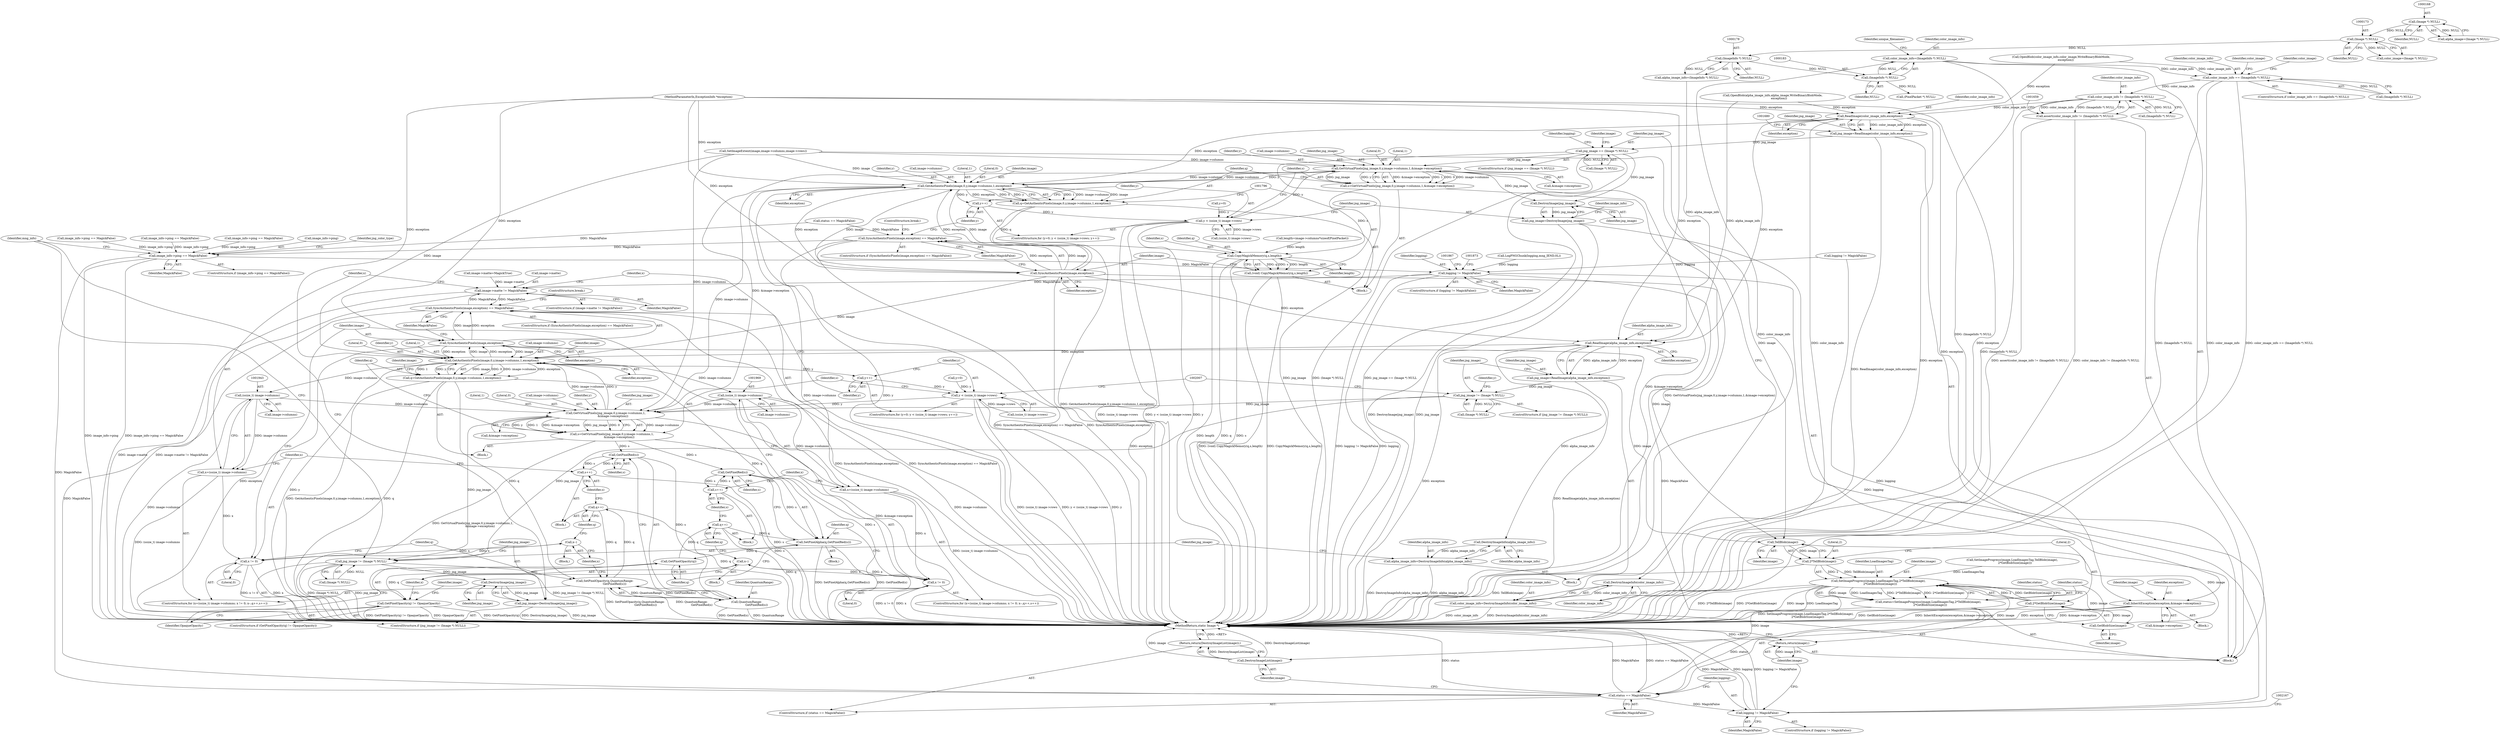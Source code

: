 digraph "0_ImageMagick_3320955045e5a2a22c13a04fa9422bb809e75eda@pointer" {
"1000180" [label="(Call,color_image_info=(ImageInfo *) NULL)"];
"1000182" [label="(Call,(ImageInfo *) NULL)"];
"1000177" [label="(Call,(ImageInfo *) NULL)"];
"1000172" [label="(Call,(Image *) NULL)"];
"1000167" [label="(Call,(Image *) NULL)"];
"1001599" [label="(Call,color_image_info == (ImageInfo *) NULL)"];
"1001653" [label="(Call,color_image_info != (ImageInfo *) NULL)"];
"1001652" [label="(Call,assert(color_image_info != (ImageInfo *) NULL))"];
"1001676" [label="(Call,ReadImage(color_image_info,exception))"];
"1001674" [label="(Call,jng_image=ReadImage(color_image_info,exception))"];
"1001696" [label="(Call,jng_image == (Image *) NULL)"];
"1001772" [label="(Call,GetVirtualPixels(jng_image,0,y,image->columns,1,&image->exception))"];
"1001770" [label="(Call,s=GetVirtualPixels(jng_image,0,y,image->columns,1,&image->exception))"];
"1001797" [label="(Call,CopyMagickMemory(q,s,length))"];
"1001795" [label="(Call,(void) CopyMagickMemory(q,s,length))"];
"1001786" [label="(Call,GetAuthenticPixels(image,0,y,image->columns,1,exception))"];
"1001767" [label="(Call,y++)"];
"1001760" [label="(Call,y < (ssize_t) image->rows)"];
"1001784" [label="(Call,q=GetAuthenticPixels(image,0,y,image->columns,1,exception))"];
"1001803" [label="(Call,SyncAuthenticPixels(image,exception))"];
"1001802" [label="(Call,SyncAuthenticPixels(image,exception) == MagickFalse)"];
"1001813" [label="(Call,image_info->ping == MagickFalse)"];
"1001863" [label="(Call,logging != MagickFalse)"];
"1001934" [label="(Call,image->matte != MagickFalse)"];
"1002000" [label="(Call,SyncAuthenticPixels(image,exception) == MagickFalse)"];
"1002156" [label="(Call,status == MagickFalse)"];
"1002163" [label="(Call,logging != MagickFalse)"];
"1001885" [label="(Call,ReadImage(alpha_image_info,exception))"];
"1001883" [label="(Call,jng_image=ReadImage(alpha_image_info,exception))"];
"1001889" [label="(Call,jng_image != (Image *) NULL)"];
"1001910" [label="(Call,GetVirtualPixels(jng_image,0,y,image->columns,1,\n                &image->exception))"];
"1001908" [label="(Call,s=GetVirtualPixels(jng_image,0,y,image->columns,1,\n                &image->exception))"];
"1001962" [label="(Call,GetPixelRed(s))"];
"1001956" [label="(Call,s++)"];
"1001960" [label="(Call,QuantumRange-\n                      GetPixelRed(s))"];
"1001958" [label="(Call,SetPixelOpacity(q,QuantumRange-\n                      GetPixelRed(s)))"];
"1001954" [label="(Call,q++)"];
"1001987" [label="(Call,GetPixelRed(s))"];
"1001982" [label="(Call,s++)"];
"1001985" [label="(Call,SetPixelAlpha(q,GetPixelRed(s)))"];
"1001991" [label="(Call,GetPixelOpacity(q))"];
"1001980" [label="(Call,q++)"];
"1001990" [label="(Call,GetPixelOpacity(q) != OpaqueOpacity)"];
"1001924" [label="(Call,GetAuthenticPixels(image,0,y,image->columns,1,exception))"];
"1001905" [label="(Call,y++)"];
"1001898" [label="(Call,y < (ssize_t) image->rows)"];
"1001922" [label="(Call,q=GetAuthenticPixels(image,0,y,image->columns,1,exception))"];
"1001942" [label="(Call,(ssize_t) image->columns)"];
"1001940" [label="(Call,x=(ssize_t) image->columns)"];
"1001947" [label="(Call,x != 0)"];
"1001951" [label="(Call,x--)"];
"1001968" [label="(Call,(ssize_t) image->columns)"];
"1001966" [label="(Call,x=(ssize_t) image->columns)"];
"1001973" [label="(Call,x != 0)"];
"1001977" [label="(Call,x--)"];
"1002001" [label="(Call,SyncAuthenticPixels(image,exception))"];
"1002149" [label="(Call,TellBlob(image))"];
"1002147" [label="(Call,2*TellBlob(image))"];
"1002144" [label="(Call,SetImageProgress(image,LoadImagesTag,2*TellBlob(image),\n    2*GetBlobSize(image)))"];
"1002142" [label="(Call,status=SetImageProgress(image,LoadImagesTag,2*TellBlob(image),\n    2*GetBlobSize(image)))"];
"1002160" [label="(Call,DestroyImageList(image))"];
"1002159" [label="(Return,return(DestroyImageList(image));)"];
"1002173" [label="(Return,return(image);)"];
"1002153" [label="(Call,GetBlobSize(image))"];
"1002151" [label="(Call,2*GetBlobSize(image))"];
"1002023" [label="(Call,jng_image != (Image *) NULL)"];
"1002030" [label="(Call,DestroyImage(jng_image))"];
"1002028" [label="(Call,jng_image=DestroyImage(jng_image))"];
"1002020" [label="(Call,DestroyImageInfo(alpha_image_info))"];
"1002018" [label="(Call,alpha_image_info=DestroyImageInfo(alpha_image_info))"];
"1001810" [label="(Call,DestroyImage(jng_image))"];
"1001808" [label="(Call,jng_image=DestroyImage(jng_image))"];
"1001693" [label="(Call,DestroyImageInfo(color_image_info))"];
"1001691" [label="(Call,color_image_info=DestroyImageInfo(color_image_info))"];
"1001747" [label="(Call,InheritException(exception,&image->exception))"];
"1001724" [label="(Call,length=image->columns*sizeof(PixelPacket))"];
"1001770" [label="(Call,s=GetVirtualPixels(jng_image,0,y,image->columns,1,&image->exception))"];
"1001979" [label="(Block,)"];
"1000180" [label="(Call,color_image_info=(ImageInfo *) NULL)"];
"1001905" [label="(Call,y++)"];
"1002031" [label="(Identifier,jng_image)"];
"1002173" [label="(Return,return(image);)"];
"1001988" [label="(Identifier,s)"];
"1001993" [label="(Identifier,OpaqueOpacity)"];
"1001894" [label="(ControlStructure,for (y=0; y < (ssize_t) image->rows; y++))"];
"1001776" [label="(Call,image->columns)"];
"1001975" [label="(Literal,0)"];
"1002023" [label="(Call,jng_image != (Image *) NULL)"];
"1001801" [label="(ControlStructure,if (SyncAuthenticPixels(image,exception) == MagickFalse))"];
"1000177" [label="(Call,(ImageInfo *) NULL)"];
"1001862" [label="(ControlStructure,if (logging != MagickFalse))"];
"1000664" [label="(Call,OpenBlob(color_image_info,color_image,WriteBinaryBlobMode,\n          exception))"];
"1002158" [label="(Identifier,MagickFalse)"];
"1001705" [label="(Call,logging != MagickFalse)"];
"1001906" [label="(Identifier,y)"];
"1001913" [label="(Identifier,y)"];
"1001748" [label="(Identifier,exception)"];
"1001907" [label="(Block,)"];
"1001947" [label="(Call,x != 0)"];
"1001676" [label="(Call,ReadImage(color_image_info,exception))"];
"1001923" [label="(Identifier,q)"];
"1001956" [label="(Call,s++)"];
"1001960" [label="(Call,QuantumRange-\n                      GetPixelRed(s))"];
"1001978" [label="(Identifier,x)"];
"1002175" [label="(MethodReturn,static Image *)"];
"1001896" [label="(Identifier,y)"];
"1001918" [label="(Call,&image->exception)"];
"1001675" [label="(Identifier,jng_image)"];
"1001810" [label="(Call,DestroyImage(jng_image))"];
"1001768" [label="(Identifier,y)"];
"1000920" [label="(Call,image_info->ping == MagickFalse)"];
"1001963" [label="(Identifier,s)"];
"1002148" [label="(Literal,2)"];
"1001886" [label="(Identifier,alpha_image_info)"];
"1001607" [label="(Identifier,color_image)"];
"1001698" [label="(Call,(Image *) NULL)"];
"1001697" [label="(Identifier,jng_image)"];
"1001990" [label="(Call,GetPixelOpacity(q) != OpaqueOpacity)"];
"1001940" [label="(Call,x=(ssize_t) image->columns)"];
"1002159" [label="(Return,return(DestroyImageList(image));)"];
"1001655" [label="(Call,(ImageInfo *) NULL)"];
"1001678" [label="(Identifier,exception)"];
"1001600" [label="(Identifier,color_image_info)"];
"1001674" [label="(Call,jng_image=ReadImage(color_image_info,exception))"];
"1001924" [label="(Call,GetAuthenticPixels(image,0,y,image->columns,1,exception))"];
"1001865" [label="(Identifier,MagickFalse)"];
"1001900" [label="(Call,(ssize_t) image->rows)"];
"1001598" [label="(ControlStructure,if (color_image_info == (ImageInfo *) NULL))"];
"1001743" [label="(Call,status == MagickFalse)"];
"1001989" [label="(ControlStructure,if (GetPixelOpacity(q) != OpaqueOpacity))"];
"1002018" [label="(Call,alpha_image_info=DestroyImageInfo(alpha_image_info))"];
"1002021" [label="(Identifier,alpha_image_info)"];
"1001773" [label="(Identifier,jng_image)"];
"1001762" [label="(Call,(ssize_t) image->rows)"];
"1001898" [label="(Call,y < (ssize_t) image->rows)"];
"1001908" [label="(Call,s=GetVirtualPixels(jng_image,0,y,image->columns,1,\n                &image->exception))"];
"1001968" [label="(Call,(ssize_t) image->columns)"];
"1001891" [label="(Call,(Image *) NULL)"];
"1001693" [label="(Call,DestroyImageInfo(color_image_info))"];
"1001789" [label="(Identifier,y)"];
"1001961" [label="(Identifier,QuantumRange)"];
"1001787" [label="(Identifier,image)"];
"1001774" [label="(Literal,0)"];
"1001703" [label="(Identifier,image)"];
"1002153" [label="(Call,GetBlobSize(image))"];
"1002157" [label="(Identifier,status)"];
"1001779" [label="(Literal,1)"];
"1001962" [label="(Call,GetPixelRed(s))"];
"1001817" [label="(Identifier,MagickFalse)"];
"1001807" [label="(ControlStructure,break;)"];
"1001944" [label="(Call,image->columns)"];
"1001888" [label="(ControlStructure,if (jng_image != (Image *) NULL))"];
"1001803" [label="(Call,SyncAuthenticPixels(image,exception))"];
"1000181" [label="(Identifier,color_image_info)"];
"1001734" [label="(Call,SetImageExtent(image,image->columns,image->rows))"];
"1001928" [label="(Call,image->columns)"];
"1002002" [label="(Identifier,image)"];
"1001987" [label="(Call,GetPixelRed(s))"];
"1001959" [label="(Identifier,q)"];
"1002029" [label="(Identifier,jng_image)"];
"1001691" [label="(Call,color_image_info=DestroyImageInfo(color_image_info))"];
"1001775" [label="(Identifier,y)"];
"1000170" [label="(Call,color_image=(Image *) NULL)"];
"1001899" [label="(Identifier,y)"];
"1001786" [label="(Call,GetAuthenticPixels(image,0,y,image->columns,1,exception))"];
"1001985" [label="(Call,SetPixelAlpha(q,GetPixelRed(s)))"];
"1002005" [label="(ControlStructure,break;)"];
"1001938" [label="(Identifier,MagickFalse)"];
"1001883" [label="(Call,jng_image=ReadImage(alpha_image_info,exception))"];
"1001951" [label="(Call,x--)"];
"1001973" [label="(Call,x != 0)"];
"1001790" [label="(Call,image->columns)"];
"1001976" [label="(Block,)"];
"1001934" [label="(Call,image->matte != MagickFalse)"];
"1001981" [label="(Identifier,q)"];
"1001795" [label="(Call,(void) CopyMagickMemory(q,s,length))"];
"1002156" [label="(Call,status == MagickFalse)"];
"1001911" [label="(Identifier,jng_image)"];
"1001980" [label="(Call,q++)"];
"1001811" [label="(Identifier,jng_image)"];
"1001933" [label="(ControlStructure,if (image->matte != MagickFalse))"];
"1001755" [label="(Identifier,image)"];
"1002028" [label="(Call,jng_image=DestroyImage(jng_image))"];
"1002164" [label="(Identifier,logging)"];
"1000757" [label="(Call,OpenBlob(alpha_image_info,alpha_image,WriteBinaryBlobMode,\n              exception))"];
"1001942" [label="(Call,(ssize_t) image->columns)"];
"1001996" [label="(Identifier,image)"];
"1002030" [label="(Call,DestroyImage(jng_image))"];
"1000182" [label="(Call,(ImageInfo *) NULL)"];
"1000172" [label="(Call,(Image *) NULL)"];
"1001695" [label="(ControlStructure,if (jng_image == (Image *) NULL))"];
"1001948" [label="(Identifier,x)"];
"1001958" [label="(Call,SetPixelOpacity(q,QuantumRange-\n                      GetPixelRed(s)))"];
"1002146" [label="(Identifier,LoadImagesTag)"];
"1002154" [label="(Identifier,image)"];
"1000184" [label="(Identifier,NULL)"];
"1001767" [label="(Call,y++)"];
"1002165" [label="(Identifier,MagickFalse)"];
"1001838" [label="(Call,LogPNGChunk(logging,mng_IEND,0L))"];
"1001006" [label="(Call,image_info->ping == MagickFalse)"];
"1001889" [label="(Call,jng_image != (Image *) NULL)"];
"1001653" [label="(Call,color_image_info != (ImageInfo *) NULL)"];
"1001966" [label="(Call,x=(ssize_t) image->columns)"];
"1001804" [label="(Identifier,image)"];
"1001785" [label="(Identifier,q)"];
"1001772" [label="(Call,GetVirtualPixels(jng_image,0,y,image->columns,1,&image->exception))"];
"1001983" [label="(Identifier,s)"];
"1001925" [label="(Identifier,image)"];
"1001895" [label="(Call,y=0)"];
"1001799" [label="(Identifier,s)"];
"1001812" [label="(ControlStructure,if (image_info->ping == MagickFalse))"];
"1001806" [label="(Identifier,MagickFalse)"];
"1001982" [label="(Call,s++)"];
"1002161" [label="(Identifier,image)"];
"1002162" [label="(ControlStructure,if (logging != MagickFalse))"];
"1001863" [label="(Call,logging != MagickFalse)"];
"1001917" [label="(Literal,1)"];
"1001970" [label="(Call,image->columns)"];
"1002155" [label="(ControlStructure,if (status == MagickFalse))"];
"1001814" [label="(Call,image_info->ping)"];
"1001784" [label="(Call,q=GetAuthenticPixels(image,0,y,image->columns,1,exception))"];
"1002142" [label="(Call,status=SetImageProgress(image,LoadImagesTag,2*TellBlob(image),\n    2*GetBlobSize(image)))"];
"1000167" [label="(Call,(Image *) NULL)"];
"1001890" [label="(Identifier,jng_image)"];
"1001746" [label="(Block,)"];
"1000169" [label="(Identifier,NULL)"];
"1000120" [label="(MethodParameterIn,ExceptionInfo *exception)"];
"1001823" [label="(Block,)"];
"1001955" [label="(Identifier,q)"];
"1002003" [label="(Identifier,exception)"];
"1001793" [label="(Literal,1)"];
"1001887" [label="(Identifier,exception)"];
"1001771" [label="(Identifier,s)"];
"1001798" [label="(Identifier,q)"];
"1002001" [label="(Call,SyncAuthenticPixels(image,exception))"];
"1001757" [label="(Call,y=0)"];
"1001954" [label="(Call,q++)"];
"1002035" [label="(Identifier,mng_info)"];
"1000186" [label="(Identifier,unique_filenames)"];
"1001977" [label="(Call,x--)"];
"1001800" [label="(Identifier,length)"];
"1001912" [label="(Literal,0)"];
"1001696" [label="(Call,jng_image == (Image *) NULL)"];
"1001984" [label="(Block,)"];
"1002152" [label="(Literal,2)"];
"1002145" [label="(Identifier,image)"];
"1002004" [label="(Identifier,MagickFalse)"];
"1001949" [label="(Literal,0)"];
"1001935" [label="(Call,image->matte)"];
"1001694" [label="(Identifier,color_image_info)"];
"1002174" [label="(Identifier,image)"];
"1001677" [label="(Identifier,color_image_info)"];
"1002151" [label="(Call,2*GetBlobSize(image))"];
"1002163" [label="(Call,logging != MagickFalse)"];
"1002000" [label="(Call,SyncAuthenticPixels(image,exception) == MagickFalse)"];
"1001760" [label="(Call,y < (ssize_t) image->rows)"];
"1001885" [label="(Call,ReadImage(alpha_image_info,exception))"];
"1001952" [label="(Identifier,x)"];
"1002149" [label="(Call,TellBlob(image))"];
"1000252" [label="(Call,SetImageProgress(image,LoadImagesTag,TellBlob(image),\n      2*GetBlobSize(image)))"];
"1001747" [label="(Call,InheritException(exception,&image->exception))"];
"1001797" [label="(Call,CopyMagickMemory(q,s,length))"];
"1001780" [label="(Call,&image->exception)"];
"1001941" [label="(Identifier,x)"];
"1001914" [label="(Call,image->columns)"];
"1002150" [label="(Identifier,image)"];
"1001967" [label="(Identifier,x)"];
"1001756" [label="(ControlStructure,for (y=0; y < (ssize_t) image->rows; y++))"];
"1001813" [label="(Call,image_info->ping == MagickFalse)"];
"1002147" [label="(Call,2*TellBlob(image))"];
"1001821" [label="(Identifier,jng_color_type)"];
"1000165" [label="(Call,alpha_image=(Image *) NULL)"];
"1001992" [label="(Identifier,q)"];
"1002022" [label="(ControlStructure,if (jng_image != (Image *) NULL))"];
"1001622" [label="(Identifier,color_image)"];
"1001601" [label="(Call,(ImageInfo *) NULL)"];
"1002143" [label="(Identifier,status)"];
"1001965" [label="(ControlStructure,for (x=(ssize_t) image->columns; x != 0; x--,q++,s++))"];
"1001957" [label="(Identifier,s)"];
"1001652" [label="(Call,assert(color_image_info != (ImageInfo *) NULL))"];
"1001802" [label="(Call,SyncAuthenticPixels(image,exception) == MagickFalse)"];
"1002024" [label="(Identifier,jng_image)"];
"1000179" [label="(Identifier,NULL)"];
"1001994" [label="(Call,image->matte=MagickTrue)"];
"1001986" [label="(Identifier,q)"];
"1001884" [label="(Identifier,jng_image)"];
"1001939" [label="(ControlStructure,for (x=(ssize_t) image->columns; x != 0; x--,q++,s++))"];
"1001794" [label="(Identifier,exception)"];
"1001932" [label="(Identifier,exception)"];
"1001692" [label="(Identifier,color_image_info)"];
"1002019" [label="(Identifier,alpha_image_info)"];
"1001808" [label="(Call,jng_image=DestroyImage(jng_image))"];
"1001599" [label="(Call,color_image_info == (ImageInfo *) NULL)"];
"1001926" [label="(Literal,0)"];
"1001706" [label="(Identifier,logging)"];
"1001927" [label="(Identifier,y)"];
"1000174" [label="(Identifier,NULL)"];
"1001654" [label="(Identifier,color_image_info)"];
"1002020" [label="(Call,DestroyImageInfo(alpha_image_info))"];
"1002144" [label="(Call,SetImageProgress(image,LoadImagesTag,2*TellBlob(image),\n    2*GetBlobSize(image)))"];
"1002025" [label="(Call,(Image *) NULL)"];
"1001769" [label="(Block,)"];
"1000121" [label="(Block,)"];
"1001761" [label="(Identifier,y)"];
"1001864" [label="(Identifier,logging)"];
"1002160" [label="(Call,DestroyImageList(image))"];
"1000683" [label="(Call,image_info->ping == MagickFalse)"];
"1001999" [label="(ControlStructure,if (SyncAuthenticPixels(image,exception) == MagickFalse))"];
"1000175" [label="(Call,alpha_image_info=(ImageInfo *) NULL)"];
"1001910" [label="(Call,GetVirtualPixels(jng_image,0,y,image->columns,1,\n                &image->exception))"];
"1001953" [label="(Block,)"];
"1001815" [label="(Identifier,image_info)"];
"1001950" [label="(Block,)"];
"1001805" [label="(Identifier,exception)"];
"1001909" [label="(Identifier,s)"];
"1001991" [label="(Call,GetPixelOpacity(q))"];
"1000203" [label="(Call,(PixelPacket *) NULL)"];
"1001931" [label="(Literal,1)"];
"1001936" [label="(Identifier,image)"];
"1001788" [label="(Literal,0)"];
"1001809" [label="(Identifier,jng_image)"];
"1001974" [label="(Identifier,x)"];
"1001749" [label="(Call,&image->exception)"];
"1001922" [label="(Call,q=GetAuthenticPixels(image,0,y,image->columns,1,exception))"];
"1000180" -> "1000121"  [label="AST: "];
"1000180" -> "1000182"  [label="CFG: "];
"1000181" -> "1000180"  [label="AST: "];
"1000182" -> "1000180"  [label="AST: "];
"1000186" -> "1000180"  [label="CFG: "];
"1000180" -> "1002175"  [label="DDG: (ImageInfo *) NULL"];
"1000180" -> "1002175"  [label="DDG: color_image_info"];
"1000182" -> "1000180"  [label="DDG: NULL"];
"1000180" -> "1001599"  [label="DDG: color_image_info"];
"1000182" -> "1000184"  [label="CFG: "];
"1000183" -> "1000182"  [label="AST: "];
"1000184" -> "1000182"  [label="AST: "];
"1000177" -> "1000182"  [label="DDG: NULL"];
"1000182" -> "1000203"  [label="DDG: NULL"];
"1000177" -> "1000175"  [label="AST: "];
"1000177" -> "1000179"  [label="CFG: "];
"1000178" -> "1000177"  [label="AST: "];
"1000179" -> "1000177"  [label="AST: "];
"1000175" -> "1000177"  [label="CFG: "];
"1000177" -> "1000175"  [label="DDG: NULL"];
"1000172" -> "1000177"  [label="DDG: NULL"];
"1000172" -> "1000170"  [label="AST: "];
"1000172" -> "1000174"  [label="CFG: "];
"1000173" -> "1000172"  [label="AST: "];
"1000174" -> "1000172"  [label="AST: "];
"1000170" -> "1000172"  [label="CFG: "];
"1000172" -> "1000170"  [label="DDG: NULL"];
"1000167" -> "1000172"  [label="DDG: NULL"];
"1000167" -> "1000165"  [label="AST: "];
"1000167" -> "1000169"  [label="CFG: "];
"1000168" -> "1000167"  [label="AST: "];
"1000169" -> "1000167"  [label="AST: "];
"1000165" -> "1000167"  [label="CFG: "];
"1000167" -> "1000165"  [label="DDG: NULL"];
"1001599" -> "1001598"  [label="AST: "];
"1001599" -> "1001601"  [label="CFG: "];
"1001600" -> "1001599"  [label="AST: "];
"1001601" -> "1001599"  [label="AST: "];
"1001607" -> "1001599"  [label="CFG: "];
"1001622" -> "1001599"  [label="CFG: "];
"1001599" -> "1002175"  [label="DDG: color_image_info"];
"1001599" -> "1002175"  [label="DDG: color_image_info == (ImageInfo *) NULL"];
"1001599" -> "1002175"  [label="DDG: (ImageInfo *) NULL"];
"1000664" -> "1001599"  [label="DDG: color_image_info"];
"1001601" -> "1001599"  [label="DDG: NULL"];
"1001599" -> "1001653"  [label="DDG: color_image_info"];
"1001653" -> "1001652"  [label="AST: "];
"1001653" -> "1001655"  [label="CFG: "];
"1001654" -> "1001653"  [label="AST: "];
"1001655" -> "1001653"  [label="AST: "];
"1001652" -> "1001653"  [label="CFG: "];
"1001653" -> "1002175"  [label="DDG: (ImageInfo *) NULL"];
"1001653" -> "1001652"  [label="DDG: color_image_info"];
"1001653" -> "1001652"  [label="DDG: (ImageInfo *) NULL"];
"1001655" -> "1001653"  [label="DDG: NULL"];
"1001653" -> "1001676"  [label="DDG: color_image_info"];
"1001652" -> "1000121"  [label="AST: "];
"1001659" -> "1001652"  [label="CFG: "];
"1001652" -> "1002175"  [label="DDG: color_image_info != (ImageInfo *) NULL"];
"1001652" -> "1002175"  [label="DDG: assert(color_image_info != (ImageInfo *) NULL)"];
"1001676" -> "1001674"  [label="AST: "];
"1001676" -> "1001678"  [label="CFG: "];
"1001677" -> "1001676"  [label="AST: "];
"1001678" -> "1001676"  [label="AST: "];
"1001674" -> "1001676"  [label="CFG: "];
"1001676" -> "1002175"  [label="DDG: exception"];
"1001676" -> "1001674"  [label="DDG: color_image_info"];
"1001676" -> "1001674"  [label="DDG: exception"];
"1000664" -> "1001676"  [label="DDG: exception"];
"1000757" -> "1001676"  [label="DDG: exception"];
"1000120" -> "1001676"  [label="DDG: exception"];
"1001676" -> "1001693"  [label="DDG: color_image_info"];
"1001676" -> "1001747"  [label="DDG: exception"];
"1001676" -> "1001786"  [label="DDG: exception"];
"1001676" -> "1001885"  [label="DDG: exception"];
"1001674" -> "1000121"  [label="AST: "];
"1001675" -> "1001674"  [label="AST: "];
"1001680" -> "1001674"  [label="CFG: "];
"1001674" -> "1002175"  [label="DDG: ReadImage(color_image_info,exception)"];
"1001674" -> "1001696"  [label="DDG: jng_image"];
"1001696" -> "1001695"  [label="AST: "];
"1001696" -> "1001698"  [label="CFG: "];
"1001697" -> "1001696"  [label="AST: "];
"1001698" -> "1001696"  [label="AST: "];
"1001703" -> "1001696"  [label="CFG: "];
"1001706" -> "1001696"  [label="CFG: "];
"1001696" -> "1002175"  [label="DDG: jng_image == (Image *) NULL"];
"1001696" -> "1002175"  [label="DDG: jng_image"];
"1001696" -> "1002175"  [label="DDG: (Image *) NULL"];
"1001698" -> "1001696"  [label="DDG: NULL"];
"1001696" -> "1001772"  [label="DDG: jng_image"];
"1001696" -> "1001810"  [label="DDG: jng_image"];
"1001772" -> "1001770"  [label="AST: "];
"1001772" -> "1001780"  [label="CFG: "];
"1001773" -> "1001772"  [label="AST: "];
"1001774" -> "1001772"  [label="AST: "];
"1001775" -> "1001772"  [label="AST: "];
"1001776" -> "1001772"  [label="AST: "];
"1001779" -> "1001772"  [label="AST: "];
"1001780" -> "1001772"  [label="AST: "];
"1001770" -> "1001772"  [label="CFG: "];
"1001772" -> "1002175"  [label="DDG: &image->exception"];
"1001772" -> "1001770"  [label="DDG: &image->exception"];
"1001772" -> "1001770"  [label="DDG: 1"];
"1001772" -> "1001770"  [label="DDG: 0"];
"1001772" -> "1001770"  [label="DDG: image->columns"];
"1001772" -> "1001770"  [label="DDG: jng_image"];
"1001772" -> "1001770"  [label="DDG: y"];
"1001760" -> "1001772"  [label="DDG: y"];
"1001786" -> "1001772"  [label="DDG: image->columns"];
"1001734" -> "1001772"  [label="DDG: image->columns"];
"1001772" -> "1001786"  [label="DDG: y"];
"1001772" -> "1001786"  [label="DDG: image->columns"];
"1001772" -> "1001810"  [label="DDG: jng_image"];
"1001772" -> "1001910"  [label="DDG: &image->exception"];
"1001770" -> "1001769"  [label="AST: "];
"1001771" -> "1001770"  [label="AST: "];
"1001785" -> "1001770"  [label="CFG: "];
"1001770" -> "1002175"  [label="DDG: GetVirtualPixels(jng_image,0,y,image->columns,1,&image->exception)"];
"1001770" -> "1001797"  [label="DDG: s"];
"1001797" -> "1001795"  [label="AST: "];
"1001797" -> "1001800"  [label="CFG: "];
"1001798" -> "1001797"  [label="AST: "];
"1001799" -> "1001797"  [label="AST: "];
"1001800" -> "1001797"  [label="AST: "];
"1001795" -> "1001797"  [label="CFG: "];
"1001797" -> "1002175"  [label="DDG: length"];
"1001797" -> "1002175"  [label="DDG: q"];
"1001797" -> "1002175"  [label="DDG: s"];
"1001797" -> "1001795"  [label="DDG: q"];
"1001797" -> "1001795"  [label="DDG: s"];
"1001797" -> "1001795"  [label="DDG: length"];
"1001784" -> "1001797"  [label="DDG: q"];
"1001724" -> "1001797"  [label="DDG: length"];
"1001795" -> "1001769"  [label="AST: "];
"1001796" -> "1001795"  [label="AST: "];
"1001804" -> "1001795"  [label="CFG: "];
"1001795" -> "1002175"  [label="DDG: CopyMagickMemory(q,s,length)"];
"1001795" -> "1002175"  [label="DDG: (void) CopyMagickMemory(q,s,length)"];
"1001786" -> "1001784"  [label="AST: "];
"1001786" -> "1001794"  [label="CFG: "];
"1001787" -> "1001786"  [label="AST: "];
"1001788" -> "1001786"  [label="AST: "];
"1001789" -> "1001786"  [label="AST: "];
"1001790" -> "1001786"  [label="AST: "];
"1001793" -> "1001786"  [label="AST: "];
"1001794" -> "1001786"  [label="AST: "];
"1001784" -> "1001786"  [label="CFG: "];
"1001786" -> "1002175"  [label="DDG: image->columns"];
"1001786" -> "1002175"  [label="DDG: y"];
"1001786" -> "1001767"  [label="DDG: y"];
"1001786" -> "1001784"  [label="DDG: 1"];
"1001786" -> "1001784"  [label="DDG: image->columns"];
"1001786" -> "1001784"  [label="DDG: image"];
"1001786" -> "1001784"  [label="DDG: exception"];
"1001786" -> "1001784"  [label="DDG: 0"];
"1001786" -> "1001784"  [label="DDG: y"];
"1001803" -> "1001786"  [label="DDG: image"];
"1001803" -> "1001786"  [label="DDG: exception"];
"1001734" -> "1001786"  [label="DDG: image"];
"1000120" -> "1001786"  [label="DDG: exception"];
"1001786" -> "1001803"  [label="DDG: image"];
"1001786" -> "1001803"  [label="DDG: exception"];
"1001786" -> "1001910"  [label="DDG: image->columns"];
"1001767" -> "1001756"  [label="AST: "];
"1001767" -> "1001768"  [label="CFG: "];
"1001768" -> "1001767"  [label="AST: "];
"1001761" -> "1001767"  [label="CFG: "];
"1001767" -> "1001760"  [label="DDG: y"];
"1001760" -> "1001756"  [label="AST: "];
"1001760" -> "1001762"  [label="CFG: "];
"1001761" -> "1001760"  [label="AST: "];
"1001762" -> "1001760"  [label="AST: "];
"1001771" -> "1001760"  [label="CFG: "];
"1001809" -> "1001760"  [label="CFG: "];
"1001760" -> "1002175"  [label="DDG: (ssize_t) image->rows"];
"1001760" -> "1002175"  [label="DDG: y < (ssize_t) image->rows"];
"1001760" -> "1002175"  [label="DDG: y"];
"1001757" -> "1001760"  [label="DDG: y"];
"1001762" -> "1001760"  [label="DDG: image->rows"];
"1001784" -> "1001769"  [label="AST: "];
"1001785" -> "1001784"  [label="AST: "];
"1001796" -> "1001784"  [label="CFG: "];
"1001784" -> "1002175"  [label="DDG: GetAuthenticPixels(image,0,y,image->columns,1,exception)"];
"1001803" -> "1001802"  [label="AST: "];
"1001803" -> "1001805"  [label="CFG: "];
"1001804" -> "1001803"  [label="AST: "];
"1001805" -> "1001803"  [label="AST: "];
"1001806" -> "1001803"  [label="CFG: "];
"1001803" -> "1002175"  [label="DDG: exception"];
"1001803" -> "1001802"  [label="DDG: image"];
"1001803" -> "1001802"  [label="DDG: exception"];
"1000120" -> "1001803"  [label="DDG: exception"];
"1001803" -> "1001885"  [label="DDG: exception"];
"1001803" -> "1001924"  [label="DDG: image"];
"1001803" -> "1002149"  [label="DDG: image"];
"1001802" -> "1001801"  [label="AST: "];
"1001802" -> "1001806"  [label="CFG: "];
"1001806" -> "1001802"  [label="AST: "];
"1001807" -> "1001802"  [label="CFG: "];
"1001768" -> "1001802"  [label="CFG: "];
"1001802" -> "1002175"  [label="DDG: SyncAuthenticPixels(image,exception)"];
"1001802" -> "1002175"  [label="DDG: SyncAuthenticPixels(image,exception) == MagickFalse"];
"1001743" -> "1001802"  [label="DDG: MagickFalse"];
"1001802" -> "1001813"  [label="DDG: MagickFalse"];
"1001813" -> "1001812"  [label="AST: "];
"1001813" -> "1001817"  [label="CFG: "];
"1001814" -> "1001813"  [label="AST: "];
"1001817" -> "1001813"  [label="AST: "];
"1001821" -> "1001813"  [label="CFG: "];
"1002035" -> "1001813"  [label="CFG: "];
"1001813" -> "1002175"  [label="DDG: image_info->ping == MagickFalse"];
"1001813" -> "1002175"  [label="DDG: image_info->ping"];
"1000683" -> "1001813"  [label="DDG: image_info->ping"];
"1000920" -> "1001813"  [label="DDG: image_info->ping"];
"1001006" -> "1001813"  [label="DDG: image_info->ping"];
"1001743" -> "1001813"  [label="DDG: MagickFalse"];
"1001813" -> "1001863"  [label="DDG: MagickFalse"];
"1001813" -> "1002156"  [label="DDG: MagickFalse"];
"1001863" -> "1001862"  [label="AST: "];
"1001863" -> "1001865"  [label="CFG: "];
"1001864" -> "1001863"  [label="AST: "];
"1001865" -> "1001863"  [label="AST: "];
"1001867" -> "1001863"  [label="CFG: "];
"1001873" -> "1001863"  [label="CFG: "];
"1001863" -> "1002175"  [label="DDG: logging != MagickFalse"];
"1001863" -> "1002175"  [label="DDG: logging"];
"1001838" -> "1001863"  [label="DDG: logging"];
"1001705" -> "1001863"  [label="DDG: logging"];
"1001863" -> "1001934"  [label="DDG: MagickFalse"];
"1001863" -> "1002156"  [label="DDG: MagickFalse"];
"1001863" -> "1002163"  [label="DDG: logging"];
"1001934" -> "1001933"  [label="AST: "];
"1001934" -> "1001938"  [label="CFG: "];
"1001935" -> "1001934"  [label="AST: "];
"1001938" -> "1001934"  [label="AST: "];
"1001941" -> "1001934"  [label="CFG: "];
"1001967" -> "1001934"  [label="CFG: "];
"1001934" -> "1002175"  [label="DDG: image->matte != MagickFalse"];
"1001934" -> "1002175"  [label="DDG: image->matte"];
"1001994" -> "1001934"  [label="DDG: image->matte"];
"1002000" -> "1001934"  [label="DDG: MagickFalse"];
"1001934" -> "1002000"  [label="DDG: MagickFalse"];
"1002000" -> "1001999"  [label="AST: "];
"1002000" -> "1002004"  [label="CFG: "];
"1002001" -> "1002000"  [label="AST: "];
"1002004" -> "1002000"  [label="AST: "];
"1002005" -> "1002000"  [label="CFG: "];
"1001906" -> "1002000"  [label="CFG: "];
"1002000" -> "1002175"  [label="DDG: SyncAuthenticPixels(image,exception)"];
"1002000" -> "1002175"  [label="DDG: SyncAuthenticPixels(image,exception) == MagickFalse"];
"1002001" -> "1002000"  [label="DDG: image"];
"1002001" -> "1002000"  [label="DDG: exception"];
"1002000" -> "1002156"  [label="DDG: MagickFalse"];
"1002156" -> "1002155"  [label="AST: "];
"1002156" -> "1002158"  [label="CFG: "];
"1002157" -> "1002156"  [label="AST: "];
"1002158" -> "1002156"  [label="AST: "];
"1002161" -> "1002156"  [label="CFG: "];
"1002164" -> "1002156"  [label="CFG: "];
"1002156" -> "1002175"  [label="DDG: MagickFalse"];
"1002156" -> "1002175"  [label="DDG: status == MagickFalse"];
"1002156" -> "1002175"  [label="DDG: status"];
"1002142" -> "1002156"  [label="DDG: status"];
"1002156" -> "1002163"  [label="DDG: MagickFalse"];
"1002163" -> "1002162"  [label="AST: "];
"1002163" -> "1002165"  [label="CFG: "];
"1002164" -> "1002163"  [label="AST: "];
"1002165" -> "1002163"  [label="AST: "];
"1002167" -> "1002163"  [label="CFG: "];
"1002174" -> "1002163"  [label="CFG: "];
"1002163" -> "1002175"  [label="DDG: MagickFalse"];
"1002163" -> "1002175"  [label="DDG: logging"];
"1002163" -> "1002175"  [label="DDG: logging != MagickFalse"];
"1001705" -> "1002163"  [label="DDG: logging"];
"1001885" -> "1001883"  [label="AST: "];
"1001885" -> "1001887"  [label="CFG: "];
"1001886" -> "1001885"  [label="AST: "];
"1001887" -> "1001885"  [label="AST: "];
"1001883" -> "1001885"  [label="CFG: "];
"1001885" -> "1002175"  [label="DDG: exception"];
"1001885" -> "1001883"  [label="DDG: alpha_image_info"];
"1001885" -> "1001883"  [label="DDG: exception"];
"1000757" -> "1001885"  [label="DDG: alpha_image_info"];
"1000175" -> "1001885"  [label="DDG: alpha_image_info"];
"1000120" -> "1001885"  [label="DDG: exception"];
"1001885" -> "1001924"  [label="DDG: exception"];
"1001885" -> "1002020"  [label="DDG: alpha_image_info"];
"1001883" -> "1001823"  [label="AST: "];
"1001884" -> "1001883"  [label="AST: "];
"1001890" -> "1001883"  [label="CFG: "];
"1001883" -> "1002175"  [label="DDG: ReadImage(alpha_image_info,exception)"];
"1001883" -> "1001889"  [label="DDG: jng_image"];
"1001889" -> "1001888"  [label="AST: "];
"1001889" -> "1001891"  [label="CFG: "];
"1001890" -> "1001889"  [label="AST: "];
"1001891" -> "1001889"  [label="AST: "];
"1001896" -> "1001889"  [label="CFG: "];
"1002007" -> "1001889"  [label="CFG: "];
"1001891" -> "1001889"  [label="DDG: NULL"];
"1001889" -> "1001910"  [label="DDG: jng_image"];
"1001889" -> "1002023"  [label="DDG: jng_image"];
"1001910" -> "1001908"  [label="AST: "];
"1001910" -> "1001918"  [label="CFG: "];
"1001911" -> "1001910"  [label="AST: "];
"1001912" -> "1001910"  [label="AST: "];
"1001913" -> "1001910"  [label="AST: "];
"1001914" -> "1001910"  [label="AST: "];
"1001917" -> "1001910"  [label="AST: "];
"1001918" -> "1001910"  [label="AST: "];
"1001908" -> "1001910"  [label="CFG: "];
"1001910" -> "1002175"  [label="DDG: &image->exception"];
"1001910" -> "1001908"  [label="DDG: image->columns"];
"1001910" -> "1001908"  [label="DDG: y"];
"1001910" -> "1001908"  [label="DDG: 1"];
"1001910" -> "1001908"  [label="DDG: &image->exception"];
"1001910" -> "1001908"  [label="DDG: jng_image"];
"1001910" -> "1001908"  [label="DDG: 0"];
"1001898" -> "1001910"  [label="DDG: y"];
"1001968" -> "1001910"  [label="DDG: image->columns"];
"1001942" -> "1001910"  [label="DDG: image->columns"];
"1001734" -> "1001910"  [label="DDG: image->columns"];
"1001910" -> "1001924"  [label="DDG: y"];
"1001910" -> "1001924"  [label="DDG: image->columns"];
"1001910" -> "1002023"  [label="DDG: jng_image"];
"1001908" -> "1001907"  [label="AST: "];
"1001909" -> "1001908"  [label="AST: "];
"1001923" -> "1001908"  [label="CFG: "];
"1001908" -> "1002175"  [label="DDG: s"];
"1001908" -> "1002175"  [label="DDG: GetVirtualPixels(jng_image,0,y,image->columns,1,\n                &image->exception)"];
"1001908" -> "1001962"  [label="DDG: s"];
"1001908" -> "1001987"  [label="DDG: s"];
"1001962" -> "1001960"  [label="AST: "];
"1001962" -> "1001963"  [label="CFG: "];
"1001963" -> "1001962"  [label="AST: "];
"1001960" -> "1001962"  [label="CFG: "];
"1001962" -> "1001956"  [label="DDG: s"];
"1001962" -> "1001960"  [label="DDG: s"];
"1001956" -> "1001962"  [label="DDG: s"];
"1001956" -> "1001953"  [label="AST: "];
"1001956" -> "1001957"  [label="CFG: "];
"1001957" -> "1001956"  [label="AST: "];
"1001948" -> "1001956"  [label="CFG: "];
"1001956" -> "1002175"  [label="DDG: s"];
"1001960" -> "1001958"  [label="AST: "];
"1001961" -> "1001960"  [label="AST: "];
"1001958" -> "1001960"  [label="CFG: "];
"1001960" -> "1002175"  [label="DDG: GetPixelRed(s)"];
"1001960" -> "1002175"  [label="DDG: QuantumRange"];
"1001960" -> "1001958"  [label="DDG: QuantumRange"];
"1001960" -> "1001958"  [label="DDG: GetPixelRed(s)"];
"1001958" -> "1001939"  [label="AST: "];
"1001959" -> "1001958"  [label="AST: "];
"1001952" -> "1001958"  [label="CFG: "];
"1001958" -> "1002175"  [label="DDG: SetPixelOpacity(q,QuantumRange-\n                      GetPixelRed(s))"];
"1001958" -> "1002175"  [label="DDG: QuantumRange-\n                      GetPixelRed(s)"];
"1001958" -> "1001954"  [label="DDG: q"];
"1001954" -> "1001958"  [label="DDG: q"];
"1001922" -> "1001958"  [label="DDG: q"];
"1001954" -> "1001953"  [label="AST: "];
"1001954" -> "1001955"  [label="CFG: "];
"1001955" -> "1001954"  [label="AST: "];
"1001957" -> "1001954"  [label="CFG: "];
"1001954" -> "1002175"  [label="DDG: q"];
"1001987" -> "1001985"  [label="AST: "];
"1001987" -> "1001988"  [label="CFG: "];
"1001988" -> "1001987"  [label="AST: "];
"1001985" -> "1001987"  [label="CFG: "];
"1001987" -> "1001982"  [label="DDG: s"];
"1001987" -> "1001985"  [label="DDG: s"];
"1001982" -> "1001987"  [label="DDG: s"];
"1001982" -> "1001979"  [label="AST: "];
"1001982" -> "1001983"  [label="CFG: "];
"1001983" -> "1001982"  [label="AST: "];
"1001974" -> "1001982"  [label="CFG: "];
"1001982" -> "1002175"  [label="DDG: s"];
"1001985" -> "1001984"  [label="AST: "];
"1001986" -> "1001985"  [label="AST: "];
"1001992" -> "1001985"  [label="CFG: "];
"1001985" -> "1002175"  [label="DDG: GetPixelRed(s)"];
"1001985" -> "1002175"  [label="DDG: SetPixelAlpha(q,GetPixelRed(s))"];
"1001922" -> "1001985"  [label="DDG: q"];
"1001980" -> "1001985"  [label="DDG: q"];
"1001985" -> "1001991"  [label="DDG: q"];
"1001991" -> "1001990"  [label="AST: "];
"1001991" -> "1001992"  [label="CFG: "];
"1001992" -> "1001991"  [label="AST: "];
"1001993" -> "1001991"  [label="CFG: "];
"1001991" -> "1001980"  [label="DDG: q"];
"1001991" -> "1001990"  [label="DDG: q"];
"1001980" -> "1001979"  [label="AST: "];
"1001980" -> "1001981"  [label="CFG: "];
"1001981" -> "1001980"  [label="AST: "];
"1001983" -> "1001980"  [label="CFG: "];
"1001980" -> "1002175"  [label="DDG: q"];
"1001990" -> "1001989"  [label="AST: "];
"1001990" -> "1001993"  [label="CFG: "];
"1001993" -> "1001990"  [label="AST: "];
"1001996" -> "1001990"  [label="CFG: "];
"1001978" -> "1001990"  [label="CFG: "];
"1001990" -> "1002175"  [label="DDG: OpaqueOpacity"];
"1001990" -> "1002175"  [label="DDG: GetPixelOpacity(q)"];
"1001990" -> "1002175"  [label="DDG: GetPixelOpacity(q) != OpaqueOpacity"];
"1001924" -> "1001922"  [label="AST: "];
"1001924" -> "1001932"  [label="CFG: "];
"1001925" -> "1001924"  [label="AST: "];
"1001926" -> "1001924"  [label="AST: "];
"1001927" -> "1001924"  [label="AST: "];
"1001928" -> "1001924"  [label="AST: "];
"1001931" -> "1001924"  [label="AST: "];
"1001932" -> "1001924"  [label="AST: "];
"1001922" -> "1001924"  [label="CFG: "];
"1001924" -> "1002175"  [label="DDG: y"];
"1001924" -> "1001905"  [label="DDG: y"];
"1001924" -> "1001922"  [label="DDG: image"];
"1001924" -> "1001922"  [label="DDG: 0"];
"1001924" -> "1001922"  [label="DDG: image->columns"];
"1001924" -> "1001922"  [label="DDG: exception"];
"1001924" -> "1001922"  [label="DDG: 1"];
"1001924" -> "1001922"  [label="DDG: y"];
"1002001" -> "1001924"  [label="DDG: image"];
"1002001" -> "1001924"  [label="DDG: exception"];
"1001734" -> "1001924"  [label="DDG: image"];
"1000120" -> "1001924"  [label="DDG: exception"];
"1001924" -> "1001942"  [label="DDG: image->columns"];
"1001924" -> "1001968"  [label="DDG: image->columns"];
"1001924" -> "1002001"  [label="DDG: image"];
"1001924" -> "1002001"  [label="DDG: exception"];
"1001905" -> "1001894"  [label="AST: "];
"1001905" -> "1001906"  [label="CFG: "];
"1001906" -> "1001905"  [label="AST: "];
"1001899" -> "1001905"  [label="CFG: "];
"1001905" -> "1001898"  [label="DDG: y"];
"1001898" -> "1001894"  [label="AST: "];
"1001898" -> "1001900"  [label="CFG: "];
"1001899" -> "1001898"  [label="AST: "];
"1001900" -> "1001898"  [label="AST: "];
"1001909" -> "1001898"  [label="CFG: "];
"1002007" -> "1001898"  [label="CFG: "];
"1001898" -> "1002175"  [label="DDG: y"];
"1001898" -> "1002175"  [label="DDG: (ssize_t) image->rows"];
"1001898" -> "1002175"  [label="DDG: y < (ssize_t) image->rows"];
"1001895" -> "1001898"  [label="DDG: y"];
"1001900" -> "1001898"  [label="DDG: image->rows"];
"1001922" -> "1001907"  [label="AST: "];
"1001923" -> "1001922"  [label="AST: "];
"1001936" -> "1001922"  [label="CFG: "];
"1001922" -> "1002175"  [label="DDG: q"];
"1001922" -> "1002175"  [label="DDG: GetAuthenticPixels(image,0,y,image->columns,1,exception)"];
"1001942" -> "1001940"  [label="AST: "];
"1001942" -> "1001944"  [label="CFG: "];
"1001943" -> "1001942"  [label="AST: "];
"1001944" -> "1001942"  [label="AST: "];
"1001940" -> "1001942"  [label="CFG: "];
"1001942" -> "1002175"  [label="DDG: image->columns"];
"1001942" -> "1001940"  [label="DDG: image->columns"];
"1001940" -> "1001939"  [label="AST: "];
"1001941" -> "1001940"  [label="AST: "];
"1001948" -> "1001940"  [label="CFG: "];
"1001940" -> "1002175"  [label="DDG: (ssize_t) image->columns"];
"1001940" -> "1001947"  [label="DDG: x"];
"1001947" -> "1001939"  [label="AST: "];
"1001947" -> "1001949"  [label="CFG: "];
"1001948" -> "1001947"  [label="AST: "];
"1001949" -> "1001947"  [label="AST: "];
"1001959" -> "1001947"  [label="CFG: "];
"1002002" -> "1001947"  [label="CFG: "];
"1001947" -> "1002175"  [label="DDG: x"];
"1001947" -> "1002175"  [label="DDG: x != 0"];
"1001951" -> "1001947"  [label="DDG: x"];
"1001947" -> "1001951"  [label="DDG: x"];
"1001951" -> "1001950"  [label="AST: "];
"1001951" -> "1001952"  [label="CFG: "];
"1001952" -> "1001951"  [label="AST: "];
"1001955" -> "1001951"  [label="CFG: "];
"1001968" -> "1001966"  [label="AST: "];
"1001968" -> "1001970"  [label="CFG: "];
"1001969" -> "1001968"  [label="AST: "];
"1001970" -> "1001968"  [label="AST: "];
"1001966" -> "1001968"  [label="CFG: "];
"1001968" -> "1002175"  [label="DDG: image->columns"];
"1001968" -> "1001966"  [label="DDG: image->columns"];
"1001966" -> "1001965"  [label="AST: "];
"1001967" -> "1001966"  [label="AST: "];
"1001974" -> "1001966"  [label="CFG: "];
"1001966" -> "1002175"  [label="DDG: (ssize_t) image->columns"];
"1001966" -> "1001973"  [label="DDG: x"];
"1001973" -> "1001965"  [label="AST: "];
"1001973" -> "1001975"  [label="CFG: "];
"1001974" -> "1001973"  [label="AST: "];
"1001975" -> "1001973"  [label="AST: "];
"1001986" -> "1001973"  [label="CFG: "];
"1002002" -> "1001973"  [label="CFG: "];
"1001973" -> "1002175"  [label="DDG: x"];
"1001973" -> "1002175"  [label="DDG: x != 0"];
"1001977" -> "1001973"  [label="DDG: x"];
"1001973" -> "1001977"  [label="DDG: x"];
"1001977" -> "1001976"  [label="AST: "];
"1001977" -> "1001978"  [label="CFG: "];
"1001978" -> "1001977"  [label="AST: "];
"1001981" -> "1001977"  [label="CFG: "];
"1002001" -> "1002003"  [label="CFG: "];
"1002002" -> "1002001"  [label="AST: "];
"1002003" -> "1002001"  [label="AST: "];
"1002004" -> "1002001"  [label="CFG: "];
"1002001" -> "1002175"  [label="DDG: exception"];
"1000120" -> "1002001"  [label="DDG: exception"];
"1002001" -> "1002149"  [label="DDG: image"];
"1002149" -> "1002147"  [label="AST: "];
"1002149" -> "1002150"  [label="CFG: "];
"1002150" -> "1002149"  [label="AST: "];
"1002147" -> "1002149"  [label="CFG: "];
"1002149" -> "1002147"  [label="DDG: image"];
"1001734" -> "1002149"  [label="DDG: image"];
"1002149" -> "1002153"  [label="DDG: image"];
"1002147" -> "1002144"  [label="AST: "];
"1002148" -> "1002147"  [label="AST: "];
"1002152" -> "1002147"  [label="CFG: "];
"1002147" -> "1002175"  [label="DDG: TellBlob(image)"];
"1002147" -> "1002144"  [label="DDG: 2"];
"1002147" -> "1002144"  [label="DDG: TellBlob(image)"];
"1002144" -> "1002142"  [label="AST: "];
"1002144" -> "1002151"  [label="CFG: "];
"1002145" -> "1002144"  [label="AST: "];
"1002146" -> "1002144"  [label="AST: "];
"1002151" -> "1002144"  [label="AST: "];
"1002142" -> "1002144"  [label="CFG: "];
"1002144" -> "1002175"  [label="DDG: image"];
"1002144" -> "1002175"  [label="DDG: LoadImagesTag"];
"1002144" -> "1002175"  [label="DDG: 2*TellBlob(image)"];
"1002144" -> "1002175"  [label="DDG: 2*GetBlobSize(image)"];
"1002144" -> "1002142"  [label="DDG: image"];
"1002144" -> "1002142"  [label="DDG: LoadImagesTag"];
"1002144" -> "1002142"  [label="DDG: 2*TellBlob(image)"];
"1002144" -> "1002142"  [label="DDG: 2*GetBlobSize(image)"];
"1002153" -> "1002144"  [label="DDG: image"];
"1000252" -> "1002144"  [label="DDG: LoadImagesTag"];
"1002151" -> "1002144"  [label="DDG: 2"];
"1002151" -> "1002144"  [label="DDG: GetBlobSize(image)"];
"1002144" -> "1002160"  [label="DDG: image"];
"1002144" -> "1002173"  [label="DDG: image"];
"1002142" -> "1000121"  [label="AST: "];
"1002143" -> "1002142"  [label="AST: "];
"1002157" -> "1002142"  [label="CFG: "];
"1002142" -> "1002175"  [label="DDG: SetImageProgress(image,LoadImagesTag,2*TellBlob(image),\n    2*GetBlobSize(image))"];
"1002160" -> "1002159"  [label="AST: "];
"1002160" -> "1002161"  [label="CFG: "];
"1002161" -> "1002160"  [label="AST: "];
"1002159" -> "1002160"  [label="CFG: "];
"1002160" -> "1002175"  [label="DDG: DestroyImageList(image)"];
"1002160" -> "1002175"  [label="DDG: image"];
"1002160" -> "1002159"  [label="DDG: DestroyImageList(image)"];
"1002159" -> "1002155"  [label="AST: "];
"1002175" -> "1002159"  [label="CFG: "];
"1002159" -> "1002175"  [label="DDG: <RET>"];
"1002173" -> "1000121"  [label="AST: "];
"1002173" -> "1002174"  [label="CFG: "];
"1002174" -> "1002173"  [label="AST: "];
"1002175" -> "1002173"  [label="CFG: "];
"1002173" -> "1002175"  [label="DDG: <RET>"];
"1002174" -> "1002173"  [label="DDG: image"];
"1002153" -> "1002151"  [label="AST: "];
"1002153" -> "1002154"  [label="CFG: "];
"1002154" -> "1002153"  [label="AST: "];
"1002151" -> "1002153"  [label="CFG: "];
"1002153" -> "1002151"  [label="DDG: image"];
"1002152" -> "1002151"  [label="AST: "];
"1002151" -> "1002175"  [label="DDG: GetBlobSize(image)"];
"1002023" -> "1002022"  [label="AST: "];
"1002023" -> "1002025"  [label="CFG: "];
"1002024" -> "1002023"  [label="AST: "];
"1002025" -> "1002023"  [label="AST: "];
"1002029" -> "1002023"  [label="CFG: "];
"1002035" -> "1002023"  [label="CFG: "];
"1002023" -> "1002175"  [label="DDG: jng_image != (Image *) NULL"];
"1002023" -> "1002175"  [label="DDG: (Image *) NULL"];
"1002023" -> "1002175"  [label="DDG: jng_image"];
"1002025" -> "1002023"  [label="DDG: NULL"];
"1002023" -> "1002030"  [label="DDG: jng_image"];
"1002030" -> "1002028"  [label="AST: "];
"1002030" -> "1002031"  [label="CFG: "];
"1002031" -> "1002030"  [label="AST: "];
"1002028" -> "1002030"  [label="CFG: "];
"1002030" -> "1002028"  [label="DDG: jng_image"];
"1002028" -> "1002022"  [label="AST: "];
"1002029" -> "1002028"  [label="AST: "];
"1002035" -> "1002028"  [label="CFG: "];
"1002028" -> "1002175"  [label="DDG: jng_image"];
"1002028" -> "1002175"  [label="DDG: DestroyImage(jng_image)"];
"1002020" -> "1002018"  [label="AST: "];
"1002020" -> "1002021"  [label="CFG: "];
"1002021" -> "1002020"  [label="AST: "];
"1002018" -> "1002020"  [label="CFG: "];
"1002020" -> "1002018"  [label="DDG: alpha_image_info"];
"1002018" -> "1001823"  [label="AST: "];
"1002019" -> "1002018"  [label="AST: "];
"1002024" -> "1002018"  [label="CFG: "];
"1002018" -> "1002175"  [label="DDG: DestroyImageInfo(alpha_image_info)"];
"1002018" -> "1002175"  [label="DDG: alpha_image_info"];
"1001810" -> "1001808"  [label="AST: "];
"1001810" -> "1001811"  [label="CFG: "];
"1001811" -> "1001810"  [label="AST: "];
"1001808" -> "1001810"  [label="CFG: "];
"1001810" -> "1001808"  [label="DDG: jng_image"];
"1001808" -> "1000121"  [label="AST: "];
"1001809" -> "1001808"  [label="AST: "];
"1001815" -> "1001808"  [label="CFG: "];
"1001808" -> "1002175"  [label="DDG: jng_image"];
"1001808" -> "1002175"  [label="DDG: DestroyImage(jng_image)"];
"1001693" -> "1001691"  [label="AST: "];
"1001693" -> "1001694"  [label="CFG: "];
"1001694" -> "1001693"  [label="AST: "];
"1001691" -> "1001693"  [label="CFG: "];
"1001693" -> "1001691"  [label="DDG: color_image_info"];
"1001691" -> "1000121"  [label="AST: "];
"1001692" -> "1001691"  [label="AST: "];
"1001697" -> "1001691"  [label="CFG: "];
"1001691" -> "1002175"  [label="DDG: DestroyImageInfo(color_image_info)"];
"1001691" -> "1002175"  [label="DDG: color_image_info"];
"1001747" -> "1001746"  [label="AST: "];
"1001747" -> "1001749"  [label="CFG: "];
"1001748" -> "1001747"  [label="AST: "];
"1001749" -> "1001747"  [label="AST: "];
"1001755" -> "1001747"  [label="CFG: "];
"1001747" -> "1002175"  [label="DDG: InheritException(exception,&image->exception)"];
"1001747" -> "1002175"  [label="DDG: exception"];
"1001747" -> "1002175"  [label="DDG: &image->exception"];
"1000120" -> "1001747"  [label="DDG: exception"];
}
